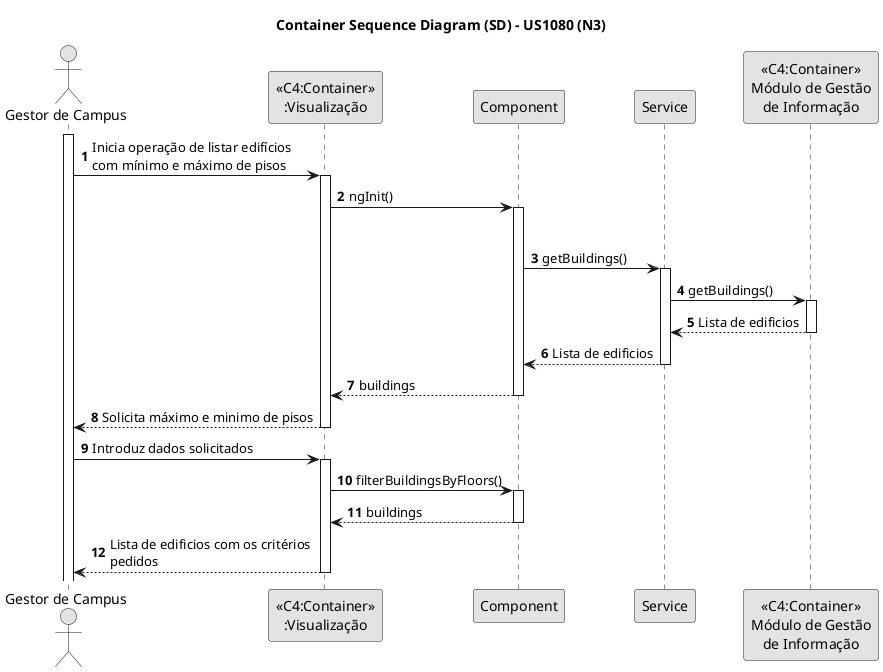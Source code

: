 @startuml
skinparam monochrome true
skinparam packageStyle rectangle
skinparam shadowing false

title Container Sequence Diagram (SD) - US1080 (N3)

autonumber

actor "Gestor de Campus"

activate "Gestor de Campus"
"Gestor de Campus" -> "<<C4:Container>>\n:Visualização": Inicia operação de listar edifícios\ncom mínimo e máximo de pisos
activate "<<C4:Container>>\n:Visualização"
"<<C4:Container>>\n:Visualização" -> Component: ngInit()
activate Component
deactivate Service
Component -> Service : getBuildings()
activate Service

Service -> "<<C4:Container>>\nMódulo de Gestão\nde Informação" : getBuildings()
activate "<<C4:Container>>\nMódulo de Gestão\nde Informação"
"<<C4:Container>>\nMódulo de Gestão\nde Informação" --> Service: Lista de edificios
deactivate "<<C4:Container>>\nMódulo de Gestão\nde Informação"
Service --> Component: Lista de edificios
deactivate Service
Component --> "<<C4:Container>>\n:Visualização" : buildings
deactivate Component

"<<C4:Container>>\n:Visualização" --> "Gestor de Campus": Solicita máximo e minimo de pisos
deactivate "<<C4:Container>>\n:Visualização"

"Gestor de Campus" -> "<<C4:Container>>\n:Visualização": Introduz dados solicitados
activate "<<C4:Container>>\n:Visualização"
"<<C4:Container>>\n:Visualização" -> Component : filterBuildingsByFloors()
activate Component
Component --> "<<C4:Container>>\n:Visualização" : buildings
deactivate Component
deactivate "<<C4:Container>>\nMódulo de Gestão\nde Informação"
"Gestor de Campus" <-- "<<C4:Container>>\n:Visualização": Lista de edificios com os critérios\npedidos
deactivate "<<C4:Container>>\n:Visualização"

@enduml